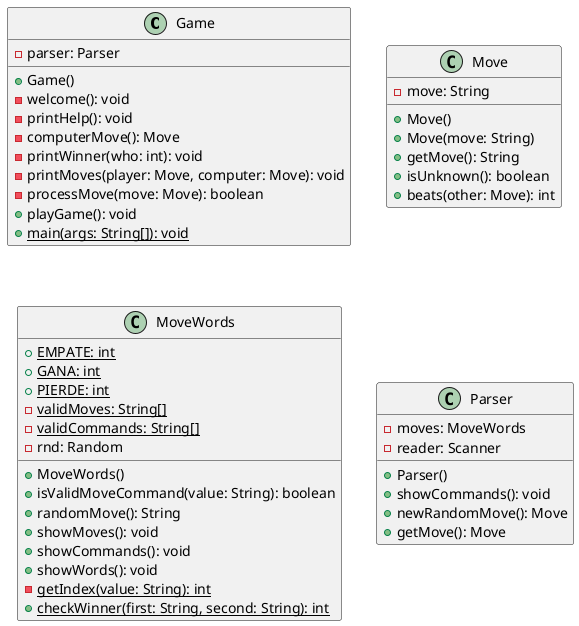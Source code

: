@startuml
class Game [[java:com.company.Game]] {
	-parser: Parser
	+Game()
	-welcome(): void
	-printHelp(): void
	-computerMove(): Move
	-printWinner(who: int): void
	-printMoves(player: Move, computer: Move): void
	-processMove(move: Move): boolean
	+playGame(): void
	+{static} main(args: String[]): void
}
class Move [[java:com.company.Move]] {
	-move: String
	+Move()
	+Move(move: String)
	+getMove(): String
	+isUnknown(): boolean
	+beats(other: Move): int
}
class MoveWords [[java:com.company.MoveWords]] {
	+{static} EMPATE: int
	+{static} GANA: int
	+{static} PIERDE: int
	-{static} validMoves: String[]
	-{static} validCommands: String[]
	-rnd: Random
	+MoveWords()
	+isValidMoveCommand(value: String): boolean
	+randomMove(): String
	+showMoves(): void
	+showCommands(): void
	+showWords(): void
	-{static} getIndex(value: String): int
	+{static} checkWinner(first: String, second: String): int
}
class Parser [[java:com.company.Parser]] {
	-moves: MoveWords
	-reader: Scanner
	+Parser()
	+showCommands(): void
	+newRandomMove(): Move
	+getMove(): Move
}
@enduml
